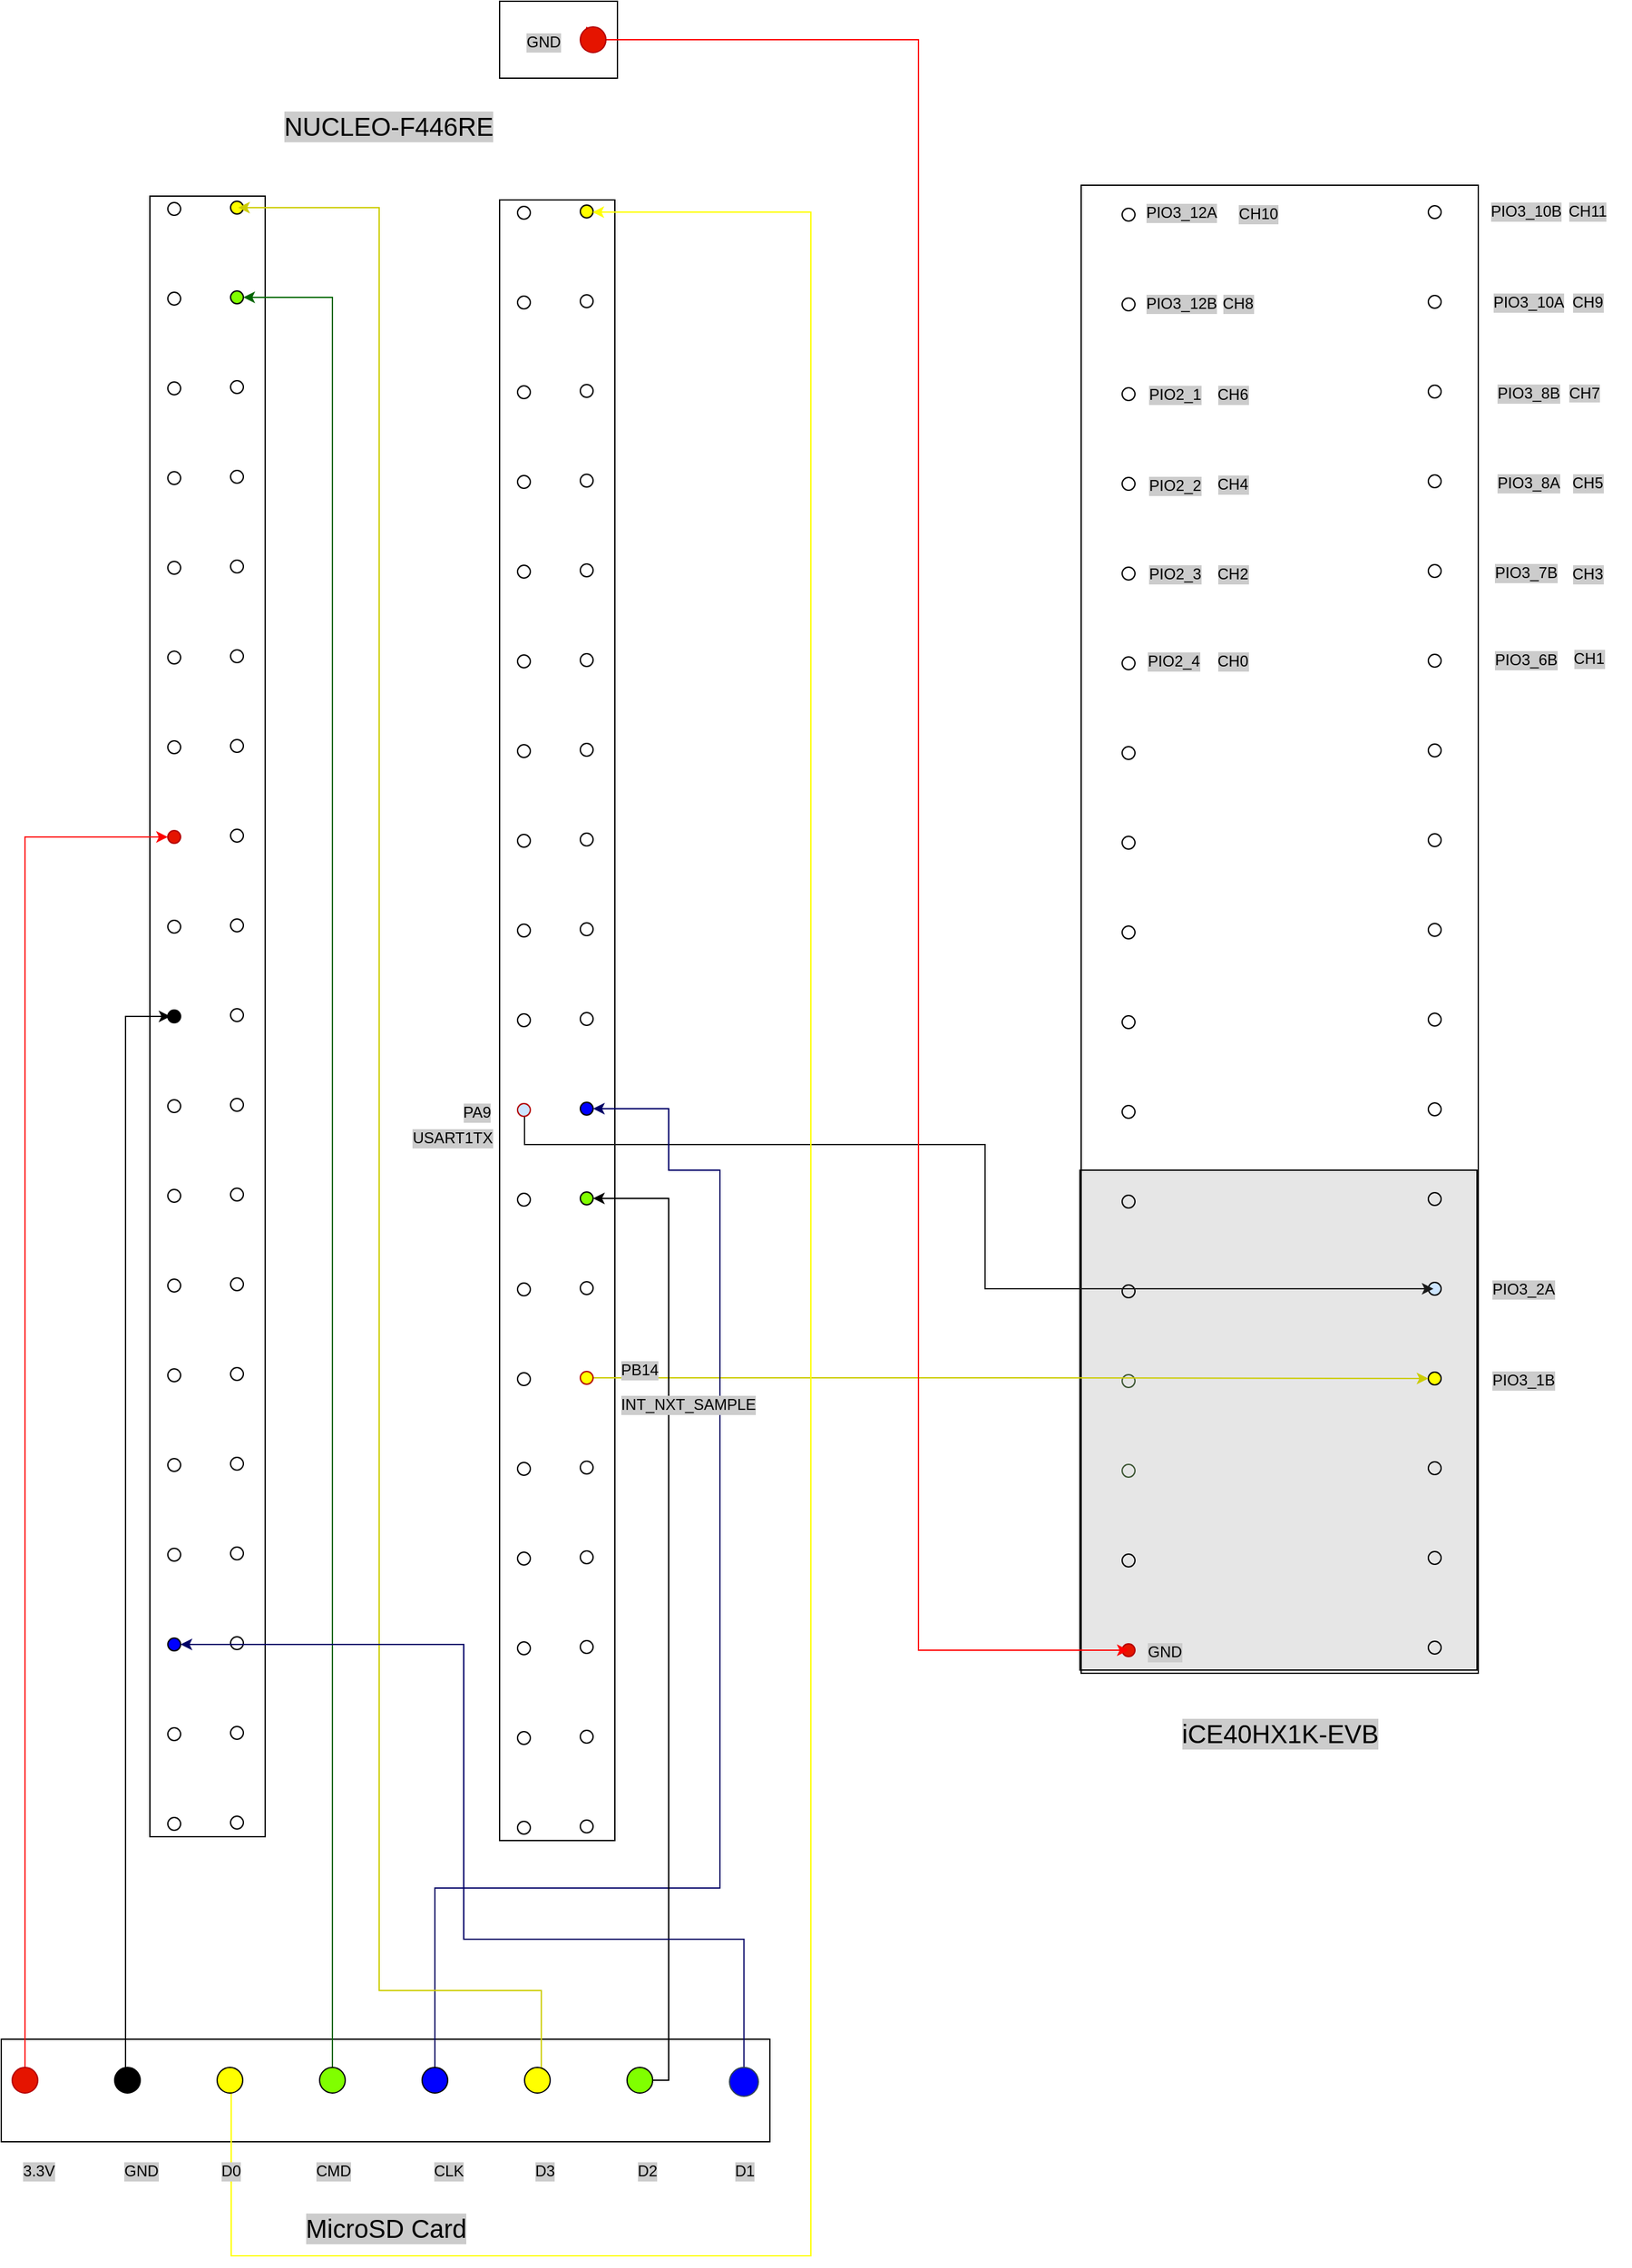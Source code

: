 <mxfile version="15.5.4" type="device"><diagram name="Page-1" id="2ca16b54-16f6-2749-3443-fa8db7711227"><mxGraphModel dx="3100" dy="2584" grid="1" gridSize="10" guides="1" tooltips="1" connect="1" arrows="1" fold="1" page="1" pageScale="1" pageWidth="1400" pageHeight="850" background="none" math="0" shadow="0"><root><mxCell id="0"/><mxCell id="1" parent="0"/><mxCell id="4WirdWYY94OIv01sfKjj-324" value="" style="rounded=0;whiteSpace=wrap;html=1;labelBackgroundColor=#E6E6E6;fontSize=12;fillColor=#E6E6E6;" vertex="1" parent="1"><mxGeometry x="1401" y="720" width="310" height="390" as="geometry"/></mxCell><mxCell id="4WirdWYY94OIv01sfKjj-3" value="" style="rounded=0;whiteSpace=wrap;html=1;fillColor=none;" vertex="1" parent="1"><mxGeometry x="1402" y="-48.5" width="310" height="1161" as="geometry"/></mxCell><mxCell id="4WirdWYY94OIv01sfKjj-111" value="" style="rounded=0;whiteSpace=wrap;html=1;fillColor=none;" vertex="1" parent="1"><mxGeometry x="675" y="-40" width="90" height="1280" as="geometry"/></mxCell><mxCell id="4WirdWYY94OIv01sfKjj-139" value="" style="ellipse;whiteSpace=wrap;html=1;aspect=fixed;fillColor=none;" vertex="1" parent="1"><mxGeometry x="1434" y="-30.5" width="10" height="10" as="geometry"/></mxCell><mxCell id="4WirdWYY94OIv01sfKjj-140" value="" style="ellipse;whiteSpace=wrap;html=1;aspect=fixed;fillColor=none;" vertex="1" parent="1"><mxGeometry x="1434" y="39.5" width="10" height="10" as="geometry"/></mxCell><mxCell id="4WirdWYY94OIv01sfKjj-141" value="" style="ellipse;whiteSpace=wrap;html=1;aspect=fixed;fillColor=none;" vertex="1" parent="1"><mxGeometry x="1434" y="109.5" width="10" height="10" as="geometry"/></mxCell><mxCell id="4WirdWYY94OIv01sfKjj-142" value="" style="ellipse;whiteSpace=wrap;html=1;aspect=fixed;fillColor=none;" vertex="1" parent="1"><mxGeometry x="1434" y="179.5" width="10" height="10" as="geometry"/></mxCell><mxCell id="4WirdWYY94OIv01sfKjj-143" value="" style="ellipse;whiteSpace=wrap;html=1;aspect=fixed;fillColor=none;" vertex="1" parent="1"><mxGeometry x="1434" y="249.5" width="10" height="10" as="geometry"/></mxCell><mxCell id="4WirdWYY94OIv01sfKjj-144" value="" style="ellipse;whiteSpace=wrap;html=1;aspect=fixed;fillColor=none;" vertex="1" parent="1"><mxGeometry x="1434" y="319.5" width="10" height="10" as="geometry"/></mxCell><mxCell id="4WirdWYY94OIv01sfKjj-145" value="" style="ellipse;whiteSpace=wrap;html=1;aspect=fixed;fillColor=none;" vertex="1" parent="1"><mxGeometry x="1434" y="389.5" width="10" height="10" as="geometry"/></mxCell><mxCell id="4WirdWYY94OIv01sfKjj-146" value="" style="ellipse;whiteSpace=wrap;html=1;aspect=fixed;fillColor=none;" vertex="1" parent="1"><mxGeometry x="1434" y="459.5" width="10" height="10" as="geometry"/></mxCell><mxCell id="4WirdWYY94OIv01sfKjj-147" value="" style="ellipse;whiteSpace=wrap;html=1;aspect=fixed;fillColor=none;" vertex="1" parent="1"><mxGeometry x="1434" y="529.5" width="10" height="10" as="geometry"/></mxCell><mxCell id="4WirdWYY94OIv01sfKjj-148" value="" style="ellipse;whiteSpace=wrap;html=1;aspect=fixed;fillColor=none;" vertex="1" parent="1"><mxGeometry x="1434" y="599.5" width="10" height="10" as="geometry"/></mxCell><mxCell id="4WirdWYY94OIv01sfKjj-149" value="" style="ellipse;whiteSpace=wrap;html=1;aspect=fixed;fillColor=none;" vertex="1" parent="1"><mxGeometry x="1434" y="669.5" width="10" height="10" as="geometry"/></mxCell><mxCell id="4WirdWYY94OIv01sfKjj-150" value="" style="ellipse;whiteSpace=wrap;html=1;aspect=fixed;fillColor=none;" vertex="1" parent="1"><mxGeometry x="1434" y="739.5" width="10" height="10" as="geometry"/></mxCell><mxCell id="4WirdWYY94OIv01sfKjj-151" value="" style="ellipse;whiteSpace=wrap;html=1;aspect=fixed;fillColor=none;" vertex="1" parent="1"><mxGeometry x="1434" y="809.5" width="10" height="10" as="geometry"/></mxCell><mxCell id="4WirdWYY94OIv01sfKjj-152" value="" style="ellipse;whiteSpace=wrap;html=1;aspect=fixed;fillColor=none;fontColor=#ffffff;strokeColor=#3A5431;" vertex="1" parent="1"><mxGeometry x="1434" y="879.5" width="10" height="10" as="geometry"/></mxCell><mxCell id="4WirdWYY94OIv01sfKjj-153" value="" style="ellipse;whiteSpace=wrap;html=1;aspect=fixed;fillColor=none;fontColor=#ffffff;strokeColor=#3A5431;" vertex="1" parent="1"><mxGeometry x="1434" y="949.5" width="10" height="10" as="geometry"/></mxCell><mxCell id="4WirdWYY94OIv01sfKjj-154" value="" style="ellipse;whiteSpace=wrap;html=1;aspect=fixed;fillColor=none;" vertex="1" parent="1"><mxGeometry x="1434" y="1019.5" width="10" height="10" as="geometry"/></mxCell><mxCell id="4WirdWYY94OIv01sfKjj-155" value="" style="ellipse;whiteSpace=wrap;html=1;aspect=fixed;fillColor=#e51400;fontColor=#ffffff;strokeColor=#B20000;" vertex="1" parent="1"><mxGeometry x="1434" y="1089.5" width="10" height="10" as="geometry"/></mxCell><mxCell id="4WirdWYY94OIv01sfKjj-156" value="" style="ellipse;whiteSpace=wrap;html=1;aspect=fixed;fillColor=none;" vertex="1" parent="1"><mxGeometry x="1673" y="-32.5" width="10" height="10" as="geometry"/></mxCell><mxCell id="4WirdWYY94OIv01sfKjj-157" value="" style="ellipse;whiteSpace=wrap;html=1;aspect=fixed;fillColor=none;" vertex="1" parent="1"><mxGeometry x="1673" y="37.5" width="10" height="10" as="geometry"/></mxCell><mxCell id="4WirdWYY94OIv01sfKjj-158" value="" style="ellipse;whiteSpace=wrap;html=1;aspect=fixed;fillColor=none;" vertex="1" parent="1"><mxGeometry x="1673" y="107.5" width="10" height="10" as="geometry"/></mxCell><mxCell id="4WirdWYY94OIv01sfKjj-159" value="" style="ellipse;whiteSpace=wrap;html=1;aspect=fixed;fillColor=none;" vertex="1" parent="1"><mxGeometry x="1673" y="177.5" width="10" height="10" as="geometry"/></mxCell><mxCell id="4WirdWYY94OIv01sfKjj-160" value="" style="ellipse;whiteSpace=wrap;html=1;aspect=fixed;fillColor=none;" vertex="1" parent="1"><mxGeometry x="1673" y="247.5" width="10" height="10" as="geometry"/></mxCell><mxCell id="4WirdWYY94OIv01sfKjj-161" value="" style="ellipse;whiteSpace=wrap;html=1;aspect=fixed;fillColor=none;" vertex="1" parent="1"><mxGeometry x="1673" y="317.5" width="10" height="10" as="geometry"/></mxCell><mxCell id="4WirdWYY94OIv01sfKjj-162" value="" style="ellipse;whiteSpace=wrap;html=1;aspect=fixed;fillColor=none;" vertex="1" parent="1"><mxGeometry x="1673" y="387.5" width="10" height="10" as="geometry"/></mxCell><mxCell id="4WirdWYY94OIv01sfKjj-163" value="" style="ellipse;whiteSpace=wrap;html=1;aspect=fixed;fillColor=none;" vertex="1" parent="1"><mxGeometry x="1673" y="457.5" width="10" height="10" as="geometry"/></mxCell><mxCell id="4WirdWYY94OIv01sfKjj-164" value="" style="ellipse;whiteSpace=wrap;html=1;aspect=fixed;fillColor=none;" vertex="1" parent="1"><mxGeometry x="1673" y="527.5" width="10" height="10" as="geometry"/></mxCell><mxCell id="4WirdWYY94OIv01sfKjj-165" value="" style="ellipse;whiteSpace=wrap;html=1;aspect=fixed;fillColor=none;" vertex="1" parent="1"><mxGeometry x="1673" y="597.5" width="10" height="10" as="geometry"/></mxCell><mxCell id="4WirdWYY94OIv01sfKjj-166" value="" style="ellipse;whiteSpace=wrap;html=1;aspect=fixed;fillColor=none;" vertex="1" parent="1"><mxGeometry x="1673" y="667.5" width="10" height="10" as="geometry"/></mxCell><mxCell id="4WirdWYY94OIv01sfKjj-167" value="" style="ellipse;whiteSpace=wrap;html=1;aspect=fixed;fillColor=none;" vertex="1" parent="1"><mxGeometry x="1673" y="737.5" width="10" height="10" as="geometry"/></mxCell><mxCell id="4WirdWYY94OIv01sfKjj-168" value="" style="ellipse;whiteSpace=wrap;html=1;aspect=fixed;fillColor=#CCE5FF;" vertex="1" parent="1"><mxGeometry x="1673" y="807.5" width="10" height="10" as="geometry"/></mxCell><mxCell id="4WirdWYY94OIv01sfKjj-169" value="" style="ellipse;whiteSpace=wrap;html=1;aspect=fixed;fillColor=#FFFF00;" vertex="1" parent="1"><mxGeometry x="1673" y="877.5" width="10" height="10" as="geometry"/></mxCell><mxCell id="4WirdWYY94OIv01sfKjj-170" value="" style="ellipse;whiteSpace=wrap;html=1;aspect=fixed;fillColor=none;" vertex="1" parent="1"><mxGeometry x="1673" y="947.5" width="10" height="10" as="geometry"/></mxCell><mxCell id="4WirdWYY94OIv01sfKjj-171" value="" style="ellipse;whiteSpace=wrap;html=1;aspect=fixed;fillColor=none;" vertex="1" parent="1"><mxGeometry x="1673" y="1017.5" width="10" height="10" as="geometry"/></mxCell><mxCell id="4WirdWYY94OIv01sfKjj-172" value="" style="ellipse;whiteSpace=wrap;html=1;aspect=fixed;fillColor=none;" vertex="1" parent="1"><mxGeometry x="1673" y="1087.5" width="10" height="10" as="geometry"/></mxCell><mxCell id="4WirdWYY94OIv01sfKjj-174" value="" style="ellipse;whiteSpace=wrap;html=1;aspect=fixed;fillColor=none;" vertex="1" parent="1"><mxGeometry x="689" y="-35" width="10" height="10" as="geometry"/></mxCell><mxCell id="4WirdWYY94OIv01sfKjj-175" value="" style="ellipse;whiteSpace=wrap;html=1;aspect=fixed;fillColor=none;" vertex="1" parent="1"><mxGeometry x="689" y="35" width="10" height="10" as="geometry"/></mxCell><mxCell id="4WirdWYY94OIv01sfKjj-176" value="" style="ellipse;whiteSpace=wrap;html=1;aspect=fixed;fillColor=none;" vertex="1" parent="1"><mxGeometry x="689" y="105" width="10" height="10" as="geometry"/></mxCell><mxCell id="4WirdWYY94OIv01sfKjj-177" value="" style="ellipse;whiteSpace=wrap;html=1;aspect=fixed;fillColor=none;" vertex="1" parent="1"><mxGeometry x="689" y="175" width="10" height="10" as="geometry"/></mxCell><mxCell id="4WirdWYY94OIv01sfKjj-178" value="" style="ellipse;whiteSpace=wrap;html=1;aspect=fixed;fillColor=none;" vertex="1" parent="1"><mxGeometry x="689" y="245" width="10" height="10" as="geometry"/></mxCell><mxCell id="4WirdWYY94OIv01sfKjj-179" value="" style="ellipse;whiteSpace=wrap;html=1;aspect=fixed;fillColor=none;" vertex="1" parent="1"><mxGeometry x="689" y="315" width="10" height="10" as="geometry"/></mxCell><mxCell id="4WirdWYY94OIv01sfKjj-180" value="" style="ellipse;whiteSpace=wrap;html=1;aspect=fixed;fillColor=none;" vertex="1" parent="1"><mxGeometry x="689" y="385" width="10" height="10" as="geometry"/></mxCell><mxCell id="4WirdWYY94OIv01sfKjj-181" value="" style="ellipse;whiteSpace=wrap;html=1;aspect=fixed;fillColor=#e51400;fontColor=#ffffff;strokeColor=#B20000;" vertex="1" parent="1"><mxGeometry x="689" y="455" width="10" height="10" as="geometry"/></mxCell><mxCell id="4WirdWYY94OIv01sfKjj-182" value="" style="ellipse;whiteSpace=wrap;html=1;aspect=fixed;fillColor=none;" vertex="1" parent="1"><mxGeometry x="689" y="525" width="10" height="10" as="geometry"/></mxCell><mxCell id="4WirdWYY94OIv01sfKjj-183" value="" style="ellipse;whiteSpace=wrap;html=1;aspect=fixed;fillColor=#000000;" vertex="1" parent="1"><mxGeometry x="689" y="595" width="10" height="10" as="geometry"/></mxCell><mxCell id="4WirdWYY94OIv01sfKjj-184" value="" style="ellipse;whiteSpace=wrap;html=1;aspect=fixed;fillColor=none;" vertex="1" parent="1"><mxGeometry x="689" y="665" width="10" height="10" as="geometry"/></mxCell><mxCell id="4WirdWYY94OIv01sfKjj-185" value="" style="ellipse;whiteSpace=wrap;html=1;aspect=fixed;fillColor=none;" vertex="1" parent="1"><mxGeometry x="689" y="735" width="10" height="10" as="geometry"/></mxCell><mxCell id="4WirdWYY94OIv01sfKjj-186" value="" style="ellipse;whiteSpace=wrap;html=1;aspect=fixed;fillColor=none;" vertex="1" parent="1"><mxGeometry x="689" y="805" width="10" height="10" as="geometry"/></mxCell><mxCell id="4WirdWYY94OIv01sfKjj-187" value="" style="ellipse;whiteSpace=wrap;html=1;aspect=fixed;fillColor=none;" vertex="1" parent="1"><mxGeometry x="689" y="875" width="10" height="10" as="geometry"/></mxCell><mxCell id="4WirdWYY94OIv01sfKjj-188" value="" style="ellipse;whiteSpace=wrap;html=1;aspect=fixed;fillColor=none;" vertex="1" parent="1"><mxGeometry x="689" y="945" width="10" height="10" as="geometry"/></mxCell><mxCell id="4WirdWYY94OIv01sfKjj-189" value="" style="ellipse;whiteSpace=wrap;html=1;aspect=fixed;fillColor=none;" vertex="1" parent="1"><mxGeometry x="689" y="1015" width="10" height="10" as="geometry"/></mxCell><mxCell id="4WirdWYY94OIv01sfKjj-190" value="" style="ellipse;whiteSpace=wrap;html=1;aspect=fixed;fillColor=#0000FF;" vertex="1" parent="1"><mxGeometry x="689" y="1085" width="10" height="10" as="geometry"/></mxCell><mxCell id="4WirdWYY94OIv01sfKjj-191" value="" style="ellipse;whiteSpace=wrap;html=1;aspect=fixed;fillColor=none;" vertex="1" parent="1"><mxGeometry x="689" y="1155" width="10" height="10" as="geometry"/></mxCell><mxCell id="4WirdWYY94OIv01sfKjj-193" value="" style="ellipse;whiteSpace=wrap;html=1;aspect=fixed;fillColor=none;" vertex="1" parent="1"><mxGeometry x="689" y="1225" width="10" height="10" as="geometry"/></mxCell><mxCell id="4WirdWYY94OIv01sfKjj-194" value="" style="ellipse;whiteSpace=wrap;html=1;aspect=fixed;fillColor=#FFFF00;" vertex="1" parent="1"><mxGeometry x="738" y="-36" width="10" height="10" as="geometry"/></mxCell><mxCell id="4WirdWYY94OIv01sfKjj-195" value="" style="ellipse;whiteSpace=wrap;html=1;aspect=fixed;fillColor=#80FF00;" vertex="1" parent="1"><mxGeometry x="738" y="34" width="10" height="10" as="geometry"/></mxCell><mxCell id="4WirdWYY94OIv01sfKjj-196" value="" style="ellipse;whiteSpace=wrap;html=1;aspect=fixed;fillColor=none;" vertex="1" parent="1"><mxGeometry x="738" y="104" width="10" height="10" as="geometry"/></mxCell><mxCell id="4WirdWYY94OIv01sfKjj-197" value="" style="ellipse;whiteSpace=wrap;html=1;aspect=fixed;fillColor=none;" vertex="1" parent="1"><mxGeometry x="738" y="174" width="10" height="10" as="geometry"/></mxCell><mxCell id="4WirdWYY94OIv01sfKjj-198" value="" style="ellipse;whiteSpace=wrap;html=1;aspect=fixed;fillColor=none;" vertex="1" parent="1"><mxGeometry x="738" y="244" width="10" height="10" as="geometry"/></mxCell><mxCell id="4WirdWYY94OIv01sfKjj-199" value="" style="ellipse;whiteSpace=wrap;html=1;aspect=fixed;fillColor=none;" vertex="1" parent="1"><mxGeometry x="738" y="314" width="10" height="10" as="geometry"/></mxCell><mxCell id="4WirdWYY94OIv01sfKjj-200" value="" style="ellipse;whiteSpace=wrap;html=1;aspect=fixed;fillColor=none;" vertex="1" parent="1"><mxGeometry x="738" y="384" width="10" height="10" as="geometry"/></mxCell><mxCell id="4WirdWYY94OIv01sfKjj-201" value="" style="ellipse;whiteSpace=wrap;html=1;aspect=fixed;fillColor=none;" vertex="1" parent="1"><mxGeometry x="738" y="454" width="10" height="10" as="geometry"/></mxCell><mxCell id="4WirdWYY94OIv01sfKjj-202" value="" style="ellipse;whiteSpace=wrap;html=1;aspect=fixed;fillColor=none;" vertex="1" parent="1"><mxGeometry x="738" y="524" width="10" height="10" as="geometry"/></mxCell><mxCell id="4WirdWYY94OIv01sfKjj-203" value="" style="ellipse;whiteSpace=wrap;html=1;aspect=fixed;fillColor=none;" vertex="1" parent="1"><mxGeometry x="738" y="594" width="10" height="10" as="geometry"/></mxCell><mxCell id="4WirdWYY94OIv01sfKjj-204" value="" style="ellipse;whiteSpace=wrap;html=1;aspect=fixed;fillColor=none;" vertex="1" parent="1"><mxGeometry x="738" y="664" width="10" height="10" as="geometry"/></mxCell><mxCell id="4WirdWYY94OIv01sfKjj-205" value="" style="ellipse;whiteSpace=wrap;html=1;aspect=fixed;fillColor=none;" vertex="1" parent="1"><mxGeometry x="738" y="734" width="10" height="10" as="geometry"/></mxCell><mxCell id="4WirdWYY94OIv01sfKjj-206" value="" style="ellipse;whiteSpace=wrap;html=1;aspect=fixed;fillColor=none;" vertex="1" parent="1"><mxGeometry x="738" y="804" width="10" height="10" as="geometry"/></mxCell><mxCell id="4WirdWYY94OIv01sfKjj-207" value="" style="ellipse;whiteSpace=wrap;html=1;aspect=fixed;fillColor=none;" vertex="1" parent="1"><mxGeometry x="738" y="874" width="10" height="10" as="geometry"/></mxCell><mxCell id="4WirdWYY94OIv01sfKjj-208" value="" style="ellipse;whiteSpace=wrap;html=1;aspect=fixed;fillColor=none;" vertex="1" parent="1"><mxGeometry x="738" y="944" width="10" height="10" as="geometry"/></mxCell><mxCell id="4WirdWYY94OIv01sfKjj-209" value="" style="ellipse;whiteSpace=wrap;html=1;aspect=fixed;fillColor=none;" vertex="1" parent="1"><mxGeometry x="738" y="1014" width="10" height="10" as="geometry"/></mxCell><mxCell id="4WirdWYY94OIv01sfKjj-210" value="" style="ellipse;whiteSpace=wrap;html=1;aspect=fixed;fillColor=none;" vertex="1" parent="1"><mxGeometry x="738" y="1084" width="10" height="10" as="geometry"/></mxCell><mxCell id="4WirdWYY94OIv01sfKjj-211" value="" style="ellipse;whiteSpace=wrap;html=1;aspect=fixed;fillColor=none;" vertex="1" parent="1"><mxGeometry x="738" y="1154" width="10" height="10" as="geometry"/></mxCell><mxCell id="4WirdWYY94OIv01sfKjj-212" value="" style="ellipse;whiteSpace=wrap;html=1;aspect=fixed;fillColor=none;" vertex="1" parent="1"><mxGeometry x="738" y="1224" width="10" height="10" as="geometry"/></mxCell><mxCell id="4WirdWYY94OIv01sfKjj-213" value="" style="rounded=0;whiteSpace=wrap;html=1;fillColor=none;" vertex="1" parent="1"><mxGeometry x="948" y="-37" width="90" height="1280" as="geometry"/></mxCell><mxCell id="4WirdWYY94OIv01sfKjj-214" value="" style="ellipse;whiteSpace=wrap;html=1;aspect=fixed;fillColor=none;" vertex="1" parent="1"><mxGeometry x="962" y="-32" width="10" height="10" as="geometry"/></mxCell><mxCell id="4WirdWYY94OIv01sfKjj-215" value="" style="ellipse;whiteSpace=wrap;html=1;aspect=fixed;fillColor=none;" vertex="1" parent="1"><mxGeometry x="962" y="38" width="10" height="10" as="geometry"/></mxCell><mxCell id="4WirdWYY94OIv01sfKjj-216" value="" style="ellipse;whiteSpace=wrap;html=1;aspect=fixed;fillColor=none;" vertex="1" parent="1"><mxGeometry x="962" y="108" width="10" height="10" as="geometry"/></mxCell><mxCell id="4WirdWYY94OIv01sfKjj-217" value="" style="ellipse;whiteSpace=wrap;html=1;aspect=fixed;fillColor=none;" vertex="1" parent="1"><mxGeometry x="962" y="178" width="10" height="10" as="geometry"/></mxCell><mxCell id="4WirdWYY94OIv01sfKjj-218" value="" style="ellipse;whiteSpace=wrap;html=1;aspect=fixed;fillColor=none;" vertex="1" parent="1"><mxGeometry x="962" y="248" width="10" height="10" as="geometry"/></mxCell><mxCell id="4WirdWYY94OIv01sfKjj-219" value="" style="ellipse;whiteSpace=wrap;html=1;aspect=fixed;fillColor=none;" vertex="1" parent="1"><mxGeometry x="962" y="318" width="10" height="10" as="geometry"/></mxCell><mxCell id="4WirdWYY94OIv01sfKjj-220" value="" style="ellipse;whiteSpace=wrap;html=1;aspect=fixed;fillColor=none;" vertex="1" parent="1"><mxGeometry x="962" y="388" width="10" height="10" as="geometry"/></mxCell><mxCell id="4WirdWYY94OIv01sfKjj-221" value="" style="ellipse;whiteSpace=wrap;html=1;aspect=fixed;fillColor=none;" vertex="1" parent="1"><mxGeometry x="962" y="458" width="10" height="10" as="geometry"/></mxCell><mxCell id="4WirdWYY94OIv01sfKjj-222" value="" style="ellipse;whiteSpace=wrap;html=1;aspect=fixed;fillColor=none;" vertex="1" parent="1"><mxGeometry x="962" y="528" width="10" height="10" as="geometry"/></mxCell><mxCell id="4WirdWYY94OIv01sfKjj-223" value="" style="ellipse;whiteSpace=wrap;html=1;aspect=fixed;fillColor=none;" vertex="1" parent="1"><mxGeometry x="962" y="598" width="10" height="10" as="geometry"/></mxCell><mxCell id="4WirdWYY94OIv01sfKjj-285" style="edgeStyle=orthogonalEdgeStyle;rounded=0;orthogonalLoop=1;jettySize=auto;html=1;exitX=0;exitY=1;exitDx=0;exitDy=0;entryX=0;entryY=0.5;entryDx=0;entryDy=0;strokeColor=#1A1A1A;" edge="1" parent="1"><mxGeometry relative="1" as="geometry"><mxPoint x="967.464" y="676.536" as="sourcePoint"/><mxPoint x="1677" y="812.5" as="targetPoint"/><Array as="points"><mxPoint x="968" y="700"/><mxPoint x="1327" y="700"/><mxPoint x="1327" y="813"/></Array></mxGeometry></mxCell><mxCell id="4WirdWYY94OIv01sfKjj-224" value="" style="ellipse;whiteSpace=wrap;html=1;aspect=fixed;fillColor=#CCE5FF;strokeColor=#B20000;fontColor=#ffffff;" vertex="1" parent="1"><mxGeometry x="962" y="668" width="10" height="10" as="geometry"/></mxCell><mxCell id="4WirdWYY94OIv01sfKjj-225" value="" style="ellipse;whiteSpace=wrap;html=1;aspect=fixed;fillColor=none;" vertex="1" parent="1"><mxGeometry x="962" y="738" width="10" height="10" as="geometry"/></mxCell><mxCell id="4WirdWYY94OIv01sfKjj-226" value="" style="ellipse;whiteSpace=wrap;html=1;aspect=fixed;fillColor=none;" vertex="1" parent="1"><mxGeometry x="962" y="808" width="10" height="10" as="geometry"/></mxCell><mxCell id="4WirdWYY94OIv01sfKjj-227" value="" style="ellipse;whiteSpace=wrap;html=1;aspect=fixed;fillColor=none;" vertex="1" parent="1"><mxGeometry x="962" y="878" width="10" height="10" as="geometry"/></mxCell><mxCell id="4WirdWYY94OIv01sfKjj-228" value="" style="ellipse;whiteSpace=wrap;html=1;aspect=fixed;fillColor=none;" vertex="1" parent="1"><mxGeometry x="962" y="948" width="10" height="10" as="geometry"/></mxCell><mxCell id="4WirdWYY94OIv01sfKjj-229" value="" style="ellipse;whiteSpace=wrap;html=1;aspect=fixed;fillColor=none;" vertex="1" parent="1"><mxGeometry x="962" y="1018" width="10" height="10" as="geometry"/></mxCell><mxCell id="4WirdWYY94OIv01sfKjj-230" value="" style="ellipse;whiteSpace=wrap;html=1;aspect=fixed;fillColor=none;" vertex="1" parent="1"><mxGeometry x="962" y="1088" width="10" height="10" as="geometry"/></mxCell><mxCell id="4WirdWYY94OIv01sfKjj-231" value="" style="ellipse;whiteSpace=wrap;html=1;aspect=fixed;fillColor=none;" vertex="1" parent="1"><mxGeometry x="962" y="1158" width="10" height="10" as="geometry"/></mxCell><mxCell id="4WirdWYY94OIv01sfKjj-232" value="" style="ellipse;whiteSpace=wrap;html=1;aspect=fixed;fillColor=none;" vertex="1" parent="1"><mxGeometry x="962" y="1228" width="10" height="10" as="geometry"/></mxCell><mxCell id="4WirdWYY94OIv01sfKjj-233" value="" style="ellipse;whiteSpace=wrap;html=1;aspect=fixed;fillColor=#FFFF00;" vertex="1" parent="1"><mxGeometry x="1011" y="-33" width="10" height="10" as="geometry"/></mxCell><mxCell id="4WirdWYY94OIv01sfKjj-234" value="" style="ellipse;whiteSpace=wrap;html=1;aspect=fixed;fillColor=none;" vertex="1" parent="1"><mxGeometry x="1011" y="37" width="10" height="10" as="geometry"/></mxCell><mxCell id="4WirdWYY94OIv01sfKjj-235" value="" style="ellipse;whiteSpace=wrap;html=1;aspect=fixed;fillColor=none;" vertex="1" parent="1"><mxGeometry x="1011" y="107" width="10" height="10" as="geometry"/></mxCell><mxCell id="4WirdWYY94OIv01sfKjj-236" value="" style="ellipse;whiteSpace=wrap;html=1;aspect=fixed;fillColor=none;" vertex="1" parent="1"><mxGeometry x="1011" y="177" width="10" height="10" as="geometry"/></mxCell><mxCell id="4WirdWYY94OIv01sfKjj-237" value="" style="ellipse;whiteSpace=wrap;html=1;aspect=fixed;fillColor=none;" vertex="1" parent="1"><mxGeometry x="1011" y="247" width="10" height="10" as="geometry"/></mxCell><mxCell id="4WirdWYY94OIv01sfKjj-238" value="" style="ellipse;whiteSpace=wrap;html=1;aspect=fixed;fillColor=none;" vertex="1" parent="1"><mxGeometry x="1011" y="317" width="10" height="10" as="geometry"/></mxCell><mxCell id="4WirdWYY94OIv01sfKjj-239" value="" style="ellipse;whiteSpace=wrap;html=1;aspect=fixed;fillColor=none;" vertex="1" parent="1"><mxGeometry x="1011" y="387" width="10" height="10" as="geometry"/></mxCell><mxCell id="4WirdWYY94OIv01sfKjj-240" value="" style="ellipse;whiteSpace=wrap;html=1;aspect=fixed;fillColor=none;" vertex="1" parent="1"><mxGeometry x="1011" y="457" width="10" height="10" as="geometry"/></mxCell><mxCell id="4WirdWYY94OIv01sfKjj-241" value="" style="ellipse;whiteSpace=wrap;html=1;aspect=fixed;fillColor=none;" vertex="1" parent="1"><mxGeometry x="1011" y="527" width="10" height="10" as="geometry"/></mxCell><mxCell id="4WirdWYY94OIv01sfKjj-242" value="" style="ellipse;whiteSpace=wrap;html=1;aspect=fixed;fillColor=none;" vertex="1" parent="1"><mxGeometry x="1011" y="597" width="10" height="10" as="geometry"/></mxCell><mxCell id="4WirdWYY94OIv01sfKjj-243" value="" style="ellipse;whiteSpace=wrap;html=1;aspect=fixed;fillColor=#0000FF;" vertex="1" parent="1"><mxGeometry x="1011" y="667" width="10" height="10" as="geometry"/></mxCell><mxCell id="4WirdWYY94OIv01sfKjj-244" value="" style="ellipse;whiteSpace=wrap;html=1;aspect=fixed;fillColor=#80FF00;" vertex="1" parent="1"><mxGeometry x="1011" y="737" width="10" height="10" as="geometry"/></mxCell><mxCell id="4WirdWYY94OIv01sfKjj-245" value="" style="ellipse;whiteSpace=wrap;html=1;aspect=fixed;fillColor=none;" vertex="1" parent="1"><mxGeometry x="1011" y="807" width="10" height="10" as="geometry"/></mxCell><mxCell id="4WirdWYY94OIv01sfKjj-284" style="edgeStyle=orthogonalEdgeStyle;rounded=0;orthogonalLoop=1;jettySize=auto;html=1;entryX=0;entryY=0.5;entryDx=0;entryDy=0;strokeColor=#CCCC00;" edge="1" parent="1" source="4WirdWYY94OIv01sfKjj-246" target="4WirdWYY94OIv01sfKjj-169"><mxGeometry relative="1" as="geometry"/></mxCell><mxCell id="4WirdWYY94OIv01sfKjj-246" value="" style="ellipse;whiteSpace=wrap;html=1;aspect=fixed;fillColor=#FFFF00;fontColor=#ffffff;strokeColor=#B20000;" vertex="1" parent="1"><mxGeometry x="1011" y="877" width="10" height="10" as="geometry"/></mxCell><mxCell id="4WirdWYY94OIv01sfKjj-247" value="" style="ellipse;whiteSpace=wrap;html=1;aspect=fixed;fillColor=none;" vertex="1" parent="1"><mxGeometry x="1011" y="947" width="10" height="10" as="geometry"/></mxCell><mxCell id="4WirdWYY94OIv01sfKjj-248" value="" style="ellipse;whiteSpace=wrap;html=1;aspect=fixed;fillColor=none;" vertex="1" parent="1"><mxGeometry x="1011" y="1017" width="10" height="10" as="geometry"/></mxCell><mxCell id="4WirdWYY94OIv01sfKjj-249" value="" style="ellipse;whiteSpace=wrap;html=1;aspect=fixed;fillColor=none;" vertex="1" parent="1"><mxGeometry x="1011" y="1087" width="10" height="10" as="geometry"/></mxCell><mxCell id="4WirdWYY94OIv01sfKjj-250" value="" style="ellipse;whiteSpace=wrap;html=1;aspect=fixed;fillColor=none;" vertex="1" parent="1"><mxGeometry x="1011" y="1157" width="10" height="10" as="geometry"/></mxCell><mxCell id="4WirdWYY94OIv01sfKjj-251" value="" style="ellipse;whiteSpace=wrap;html=1;aspect=fixed;fillColor=none;" vertex="1" parent="1"><mxGeometry x="1011" y="1227" width="10" height="10" as="geometry"/></mxCell><mxCell id="4WirdWYY94OIv01sfKjj-260" value="" style="rounded=0;whiteSpace=wrap;html=1;fillColor=none;" vertex="1" parent="1"><mxGeometry x="948" y="-192" width="92" height="60" as="geometry"/></mxCell><object label="" id="4WirdWYY94OIv01sfKjj-286"><mxCell style="edgeStyle=orthogonalEdgeStyle;rounded=0;orthogonalLoop=1;jettySize=auto;html=1;exitX=0.5;exitY=0;exitDx=0;exitDy=0;entryX=1;entryY=0.5;entryDx=0;entryDy=0;fillColor=#e51400;strokeColor=#FF0000;" edge="1" parent="1"><mxGeometry relative="1" as="geometry"><mxPoint x="1016" y="-172" as="sourcePoint"/><mxPoint x="1439" y="1094.5" as="targetPoint"/><Array as="points"><mxPoint x="1016" y="-162"/><mxPoint x="1275" y="-162"/><mxPoint x="1275" y="1095"/></Array></mxGeometry></mxCell></object><mxCell id="4WirdWYY94OIv01sfKjj-261" value="" style="ellipse;whiteSpace=wrap;html=1;aspect=fixed;fillColor=#e51400;fontColor=#ffffff;strokeColor=#B20000;" vertex="1" parent="1"><mxGeometry x="1011" y="-172" width="20" height="20" as="geometry"/></mxCell><mxCell id="4WirdWYY94OIv01sfKjj-264" value="" style="rounded=0;whiteSpace=wrap;html=1;fillColor=none;" vertex="1" parent="1"><mxGeometry x="559" y="1398" width="600" height="80" as="geometry"/></mxCell><mxCell id="4WirdWYY94OIv01sfKjj-274" style="edgeStyle=orthogonalEdgeStyle;rounded=0;orthogonalLoop=1;jettySize=auto;html=1;entryX=0;entryY=0.5;entryDx=0;entryDy=0;strokeColor=#FF0000;" edge="1" parent="1" source="4WirdWYY94OIv01sfKjj-265" target="4WirdWYY94OIv01sfKjj-181"><mxGeometry relative="1" as="geometry"><Array as="points"><mxPoint x="578" y="460"/></Array></mxGeometry></mxCell><mxCell id="4WirdWYY94OIv01sfKjj-265" value="" style="ellipse;whiteSpace=wrap;html=1;aspect=fixed;fillColor=#e51400;fontColor=#ffffff;strokeColor=#B20000;" vertex="1" parent="1"><mxGeometry x="567.5" y="1420" width="20" height="20" as="geometry"/></mxCell><mxCell id="4WirdWYY94OIv01sfKjj-277" style="edgeStyle=orthogonalEdgeStyle;rounded=0;orthogonalLoop=1;jettySize=auto;html=1;entryX=0;entryY=0.5;entryDx=0;entryDy=0;strokeColor=#000000;" edge="1" parent="1"><mxGeometry relative="1" as="geometry"><mxPoint x="663.5" y="1430" as="sourcePoint"/><mxPoint x="691" y="600" as="targetPoint"/><Array as="points"><mxPoint x="656" y="1430"/><mxPoint x="656" y="600"/></Array></mxGeometry></mxCell><mxCell id="4WirdWYY94OIv01sfKjj-266" value="" style="ellipse;whiteSpace=wrap;html=1;aspect=fixed;fillColor=#000000;" vertex="1" parent="1"><mxGeometry x="647.5" y="1420" width="20" height="20" as="geometry"/></mxCell><mxCell id="4WirdWYY94OIv01sfKjj-334" style="edgeStyle=orthogonalEdgeStyle;rounded=0;orthogonalLoop=1;jettySize=auto;html=1;exitX=0.5;exitY=1;exitDx=0;exitDy=0;entryX=1;entryY=1;entryDx=0;entryDy=0;fontSize=12;strokeColor=#FFFF00;" edge="1" parent="1"><mxGeometry relative="1" as="geometry"><mxPoint x="738.5" y="1437" as="sourcePoint"/><mxPoint x="1020.536" y="-27.464" as="targetPoint"/><Array as="points"><mxPoint x="739" y="1567"/><mxPoint x="1191" y="1567"/><mxPoint x="1191" y="-27"/></Array></mxGeometry></mxCell><mxCell id="4WirdWYY94OIv01sfKjj-267" value="" style="ellipse;whiteSpace=wrap;html=1;aspect=fixed;fillColor=#FFFF00;" vertex="1" parent="1"><mxGeometry x="727.5" y="1420" width="20" height="20" as="geometry"/></mxCell><mxCell id="4WirdWYY94OIv01sfKjj-279" style="edgeStyle=orthogonalEdgeStyle;rounded=0;orthogonalLoop=1;jettySize=auto;html=1;exitX=0.5;exitY=0;exitDx=0;exitDy=0;entryX=1;entryY=0.5;entryDx=0;entryDy=0;strokeColor=#006600;" edge="1" parent="1" source="4WirdWYY94OIv01sfKjj-268" target="4WirdWYY94OIv01sfKjj-195"><mxGeometry relative="1" as="geometry"/></mxCell><mxCell id="4WirdWYY94OIv01sfKjj-268" value="" style="ellipse;whiteSpace=wrap;html=1;aspect=fixed;fillColor=#80FF00;" vertex="1" parent="1"><mxGeometry x="807.5" y="1420" width="20" height="20" as="geometry"/></mxCell><mxCell id="4WirdWYY94OIv01sfKjj-282" style="edgeStyle=orthogonalEdgeStyle;rounded=0;orthogonalLoop=1;jettySize=auto;html=1;entryX=1;entryY=0.5;entryDx=0;entryDy=0;strokeColor=#000066;" edge="1" parent="1" source="4WirdWYY94OIv01sfKjj-269" target="4WirdWYY94OIv01sfKjj-243"><mxGeometry relative="1" as="geometry"><Array as="points"><mxPoint x="898" y="1280"/><mxPoint x="1120" y="1280"/><mxPoint x="1120" y="720"/><mxPoint x="1080" y="720"/><mxPoint x="1080" y="672"/></Array></mxGeometry></mxCell><mxCell id="4WirdWYY94OIv01sfKjj-269" value="" style="ellipse;whiteSpace=wrap;html=1;aspect=fixed;fillColor=#0000FF;" vertex="1" parent="1"><mxGeometry x="887.5" y="1420" width="20" height="20" as="geometry"/></mxCell><mxCell id="4WirdWYY94OIv01sfKjj-280" style="edgeStyle=orthogonalEdgeStyle;rounded=0;orthogonalLoop=1;jettySize=auto;html=1;exitX=1;exitY=0;exitDx=0;exitDy=0;entryX=1;entryY=0.5;entryDx=0;entryDy=0;strokeColor=#CCCC00;" edge="1" parent="1"><mxGeometry relative="1" as="geometry"><mxPoint x="980.571" y="1422.929" as="sourcePoint"/><mxPoint x="744" y="-31" as="targetPoint"/><Array as="points"><mxPoint x="981" y="1360"/><mxPoint x="854" y="1360"/><mxPoint x="854" y="-31"/></Array></mxGeometry></mxCell><mxCell id="4WirdWYY94OIv01sfKjj-270" value="" style="ellipse;whiteSpace=wrap;html=1;aspect=fixed;fillColor=#FFFF00;" vertex="1" parent="1"><mxGeometry x="967.5" y="1420" width="20" height="20" as="geometry"/></mxCell><mxCell id="4WirdWYY94OIv01sfKjj-283" style="edgeStyle=orthogonalEdgeStyle;rounded=0;orthogonalLoop=1;jettySize=auto;html=1;entryX=1;entryY=0.5;entryDx=0;entryDy=0;" edge="1" parent="1" source="4WirdWYY94OIv01sfKjj-271" target="4WirdWYY94OIv01sfKjj-244"><mxGeometry relative="1" as="geometry"><Array as="points"><mxPoint x="1080" y="1430"/><mxPoint x="1080" y="742"/></Array></mxGeometry></mxCell><mxCell id="4WirdWYY94OIv01sfKjj-271" value="" style="ellipse;whiteSpace=wrap;html=1;aspect=fixed;fillColor=#80FF00;" vertex="1" parent="1"><mxGeometry x="1047.5" y="1420" width="20" height="20" as="geometry"/></mxCell><mxCell id="4WirdWYY94OIv01sfKjj-278" style="edgeStyle=orthogonalEdgeStyle;rounded=0;orthogonalLoop=1;jettySize=auto;html=1;entryX=1;entryY=0.5;entryDx=0;entryDy=0;strokeColor=#000066;" edge="1" parent="1" source="4WirdWYY94OIv01sfKjj-272" target="4WirdWYY94OIv01sfKjj-190"><mxGeometry relative="1" as="geometry"><Array as="points"><mxPoint x="1139" y="1320"/><mxPoint x="920" y="1320"/><mxPoint x="920" y="1090"/></Array></mxGeometry></mxCell><mxCell id="4WirdWYY94OIv01sfKjj-272" value="" style="ellipse;whiteSpace=wrap;html=1;aspect=fixed;fillColor=#0000FF;fontColor=#ffffff;strokeColor=#314354;" vertex="1" parent="1"><mxGeometry x="1127.5" y="1420" width="22.5" height="22.5" as="geometry"/></mxCell><mxCell id="4WirdWYY94OIv01sfKjj-287" value="GND" style="text;html=1;resizable=0;autosize=1;align=center;verticalAlign=middle;points=[];fillColor=none;strokeColor=none;rounded=0;labelBackgroundColor=#CCCCCC;" vertex="1" parent="1"><mxGeometry x="1447" y="1086" width="40" height="20" as="geometry"/></mxCell><mxCell id="4WirdWYY94OIv01sfKjj-288" value="PIO3_1B" style="text;html=1;resizable=0;autosize=1;align=center;verticalAlign=middle;points=[];fillColor=none;strokeColor=none;rounded=0;labelBackgroundColor=#CCCCCC;" vertex="1" parent="1"><mxGeometry x="1717" y="874" width="60" height="20" as="geometry"/></mxCell><mxCell id="4WirdWYY94OIv01sfKjj-289" value="PIO3_2A" style="text;html=1;resizable=0;autosize=1;align=center;verticalAlign=middle;points=[];fillColor=none;strokeColor=none;rounded=0;labelBackgroundColor=#CCCCCC;" vertex="1" parent="1"><mxGeometry x="1717" y="803" width="60" height="20" as="geometry"/></mxCell><mxCell id="4WirdWYY94OIv01sfKjj-290" value="GND" style="text;html=1;resizable=0;autosize=1;align=center;verticalAlign=middle;points=[];fillColor=none;strokeColor=none;rounded=0;labelBackgroundColor=#CCCCCC;" vertex="1" parent="1"><mxGeometry x="962" y="-170" width="40" height="20" as="geometry"/></mxCell><mxCell id="4WirdWYY94OIv01sfKjj-291" value="PA9" style="text;html=1;resizable=0;autosize=1;align=center;verticalAlign=middle;points=[];fillColor=none;strokeColor=none;rounded=0;labelBackgroundColor=#CCCCCC;" vertex="1" parent="1"><mxGeometry x="910" y="664.5" width="40" height="20" as="geometry"/></mxCell><mxCell id="4WirdWYY94OIv01sfKjj-292" value="PB14" style="text;html=1;resizable=0;autosize=1;align=center;verticalAlign=middle;points=[];fillColor=none;strokeColor=none;rounded=0;labelBackgroundColor=#CCCCCC;" vertex="1" parent="1"><mxGeometry x="1032" y="866" width="50" height="20" as="geometry"/></mxCell><mxCell id="4WirdWYY94OIv01sfKjj-293" value="USART1TX" style="text;html=1;resizable=0;autosize=1;align=center;verticalAlign=middle;points=[];fillColor=none;strokeColor=none;rounded=0;labelBackgroundColor=#CCCCCC;" vertex="1" parent="1"><mxGeometry x="871" y="684.5" width="80" height="20" as="geometry"/></mxCell><mxCell id="4WirdWYY94OIv01sfKjj-294" value="INT_NXT_SAMPLE" style="text;html=1;resizable=0;autosize=1;align=center;verticalAlign=middle;points=[];fillColor=none;strokeColor=none;rounded=0;labelBackgroundColor=#CCCCCC;" vertex="1" parent="1"><mxGeometry x="1035" y="893" width="120" height="20" as="geometry"/></mxCell><mxCell id="4WirdWYY94OIv01sfKjj-297" value="iCE40HX1K-EVB" style="text;html=1;resizable=0;autosize=1;align=center;verticalAlign=middle;points=[];fillColor=none;strokeColor=none;rounded=0;labelBackgroundColor=#CCCCCC;fontSize=20;" vertex="1" parent="1"><mxGeometry x="1472" y="1144" width="170" height="30" as="geometry"/></mxCell><mxCell id="4WirdWYY94OIv01sfKjj-298" value="MicroSD Card" style="text;html=1;resizable=0;autosize=1;align=center;verticalAlign=middle;points=[];fillColor=none;strokeColor=none;rounded=0;labelBackgroundColor=#CCCCCC;fontSize=20;" vertex="1" parent="1"><mxGeometry x="789" y="1530" width="140" height="30" as="geometry"/></mxCell><mxCell id="4WirdWYY94OIv01sfKjj-299" value="NUCLEO-F446RE" style="text;html=1;resizable=0;autosize=1;align=center;verticalAlign=middle;points=[];fillColor=none;strokeColor=none;rounded=0;labelBackgroundColor=#CCCCCC;fontSize=20;" vertex="1" parent="1"><mxGeometry x="771" y="-110" width="180" height="30" as="geometry"/></mxCell><mxCell id="4WirdWYY94OIv01sfKjj-300" value="PIO3_10B" style="text;html=1;resizable=0;autosize=1;align=center;verticalAlign=middle;points=[];fillColor=none;strokeColor=none;rounded=0;labelBackgroundColor=#CCCCCC;fontSize=12;" vertex="1" parent="1"><mxGeometry x="1714" y="-38" width="70" height="20" as="geometry"/></mxCell><mxCell id="4WirdWYY94OIv01sfKjj-301" value="PIO3_10A" style="text;html=1;resizable=0;autosize=1;align=center;verticalAlign=middle;points=[];fillColor=none;strokeColor=none;rounded=0;labelBackgroundColor=#CCCCCC;fontSize=12;" vertex="1" parent="1"><mxGeometry x="1716" y="33" width="70" height="20" as="geometry"/></mxCell><mxCell id="4WirdWYY94OIv01sfKjj-302" value="PIO3_8B" style="text;html=1;resizable=0;autosize=1;align=center;verticalAlign=middle;points=[];fillColor=none;strokeColor=none;rounded=0;labelBackgroundColor=#CCCCCC;fontSize=12;" vertex="1" parent="1"><mxGeometry x="1721" y="104" width="60" height="20" as="geometry"/></mxCell><mxCell id="4WirdWYY94OIv01sfKjj-303" value="PIO3_8A" style="text;html=1;resizable=0;autosize=1;align=center;verticalAlign=middle;points=[];fillColor=none;strokeColor=none;rounded=0;labelBackgroundColor=#CCCCCC;fontSize=12;" vertex="1" parent="1"><mxGeometry x="1721" y="173.5" width="60" height="20" as="geometry"/></mxCell><mxCell id="4WirdWYY94OIv01sfKjj-304" value="PIO3_7B" style="text;html=1;resizable=0;autosize=1;align=center;verticalAlign=middle;points=[];fillColor=none;strokeColor=none;rounded=0;labelBackgroundColor=#CCCCCC;fontSize=12;" vertex="1" parent="1"><mxGeometry x="1719" y="243.5" width="60" height="20" as="geometry"/></mxCell><mxCell id="4WirdWYY94OIv01sfKjj-305" value="PIO3_6B" style="text;html=1;resizable=0;autosize=1;align=center;verticalAlign=middle;points=[];fillColor=none;strokeColor=none;rounded=0;labelBackgroundColor=#CCCCCC;fontSize=12;" vertex="1" parent="1"><mxGeometry x="1719" y="312" width="60" height="20" as="geometry"/></mxCell><mxCell id="4WirdWYY94OIv01sfKjj-306" value="PIO3_12A" style="text;html=1;resizable=0;autosize=1;align=center;verticalAlign=middle;points=[];fillColor=none;strokeColor=none;rounded=0;labelBackgroundColor=#CCCCCC;fontSize=12;" vertex="1" parent="1"><mxGeometry x="1445" y="-37" width="70" height="20" as="geometry"/></mxCell><mxCell id="4WirdWYY94OIv01sfKjj-307" value="PIO3_12B" style="text;html=1;resizable=0;autosize=1;align=center;verticalAlign=middle;points=[];fillColor=none;strokeColor=none;rounded=0;labelBackgroundColor=#CCCCCC;fontSize=12;" vertex="1" parent="1"><mxGeometry x="1445" y="34" width="70" height="20" as="geometry"/></mxCell><mxCell id="4WirdWYY94OIv01sfKjj-308" value="PIO2_1" style="text;html=1;resizable=0;autosize=1;align=center;verticalAlign=middle;points=[];fillColor=none;strokeColor=none;rounded=0;labelBackgroundColor=#CCCCCC;fontSize=12;" vertex="1" parent="1"><mxGeometry x="1445" y="104.5" width="60" height="20" as="geometry"/></mxCell><mxCell id="4WirdWYY94OIv01sfKjj-309" value="PIO2_2" style="text;html=1;resizable=0;autosize=1;align=center;verticalAlign=middle;points=[];fillColor=none;strokeColor=none;rounded=0;labelBackgroundColor=#CCCCCC;fontSize=12;" vertex="1" parent="1"><mxGeometry x="1445" y="176" width="60" height="20" as="geometry"/></mxCell><mxCell id="4WirdWYY94OIv01sfKjj-310" value="PIO2_3" style="text;html=1;resizable=0;autosize=1;align=center;verticalAlign=middle;points=[];fillColor=none;strokeColor=none;rounded=0;labelBackgroundColor=#CCCCCC;fontSize=12;" vertex="1" parent="1"><mxGeometry x="1445" y="245" width="60" height="20" as="geometry"/></mxCell><mxCell id="4WirdWYY94OIv01sfKjj-311" value="PIO2_4" style="text;html=1;resizable=0;autosize=1;align=center;verticalAlign=middle;points=[];fillColor=none;strokeColor=none;rounded=0;labelBackgroundColor=#CCCCCC;fontSize=12;" vertex="1" parent="1"><mxGeometry x="1444" y="312.5" width="60" height="20" as="geometry"/></mxCell><mxCell id="4WirdWYY94OIv01sfKjj-312" value="CH0" style="text;html=1;resizable=0;autosize=1;align=center;verticalAlign=middle;points=[];fillColor=none;strokeColor=none;rounded=0;labelBackgroundColor=#CCCCCC;fontSize=12;" vertex="1" parent="1"><mxGeometry x="1500" y="313" width="40" height="20" as="geometry"/></mxCell><mxCell id="4WirdWYY94OIv01sfKjj-313" value="CH1" style="text;html=1;resizable=0;autosize=1;align=center;verticalAlign=middle;points=[];fillColor=none;strokeColor=none;rounded=0;labelBackgroundColor=#CCCCCC;fontSize=12;" vertex="1" parent="1"><mxGeometry x="1778" y="311" width="40" height="20" as="geometry"/></mxCell><mxCell id="4WirdWYY94OIv01sfKjj-314" value="CH3" style="text;html=1;resizable=0;autosize=1;align=center;verticalAlign=middle;points=[];fillColor=none;strokeColor=none;rounded=0;labelBackgroundColor=#CCCCCC;fontSize=12;" vertex="1" parent="1"><mxGeometry x="1777" y="244.5" width="40" height="20" as="geometry"/></mxCell><mxCell id="4WirdWYY94OIv01sfKjj-315" value="CH5" style="text;html=1;resizable=0;autosize=1;align=center;verticalAlign=middle;points=[];fillColor=none;strokeColor=none;rounded=0;labelBackgroundColor=#CCCCCC;fontSize=12;" vertex="1" parent="1"><mxGeometry x="1777" y="174" width="40" height="20" as="geometry"/></mxCell><mxCell id="4WirdWYY94OIv01sfKjj-316" value="&lt;span style=&quot;text-align: center ; background-color: rgb(204 , 204 , 204)&quot;&gt;CH7&lt;/span&gt;" style="text;whiteSpace=wrap;html=1;fontSize=12;" vertex="1" parent="1"><mxGeometry x="1781" y="100" width="50" height="30" as="geometry"/></mxCell><mxCell id="4WirdWYY94OIv01sfKjj-317" value="CH9" style="text;html=1;resizable=0;autosize=1;align=center;verticalAlign=middle;points=[];fillColor=none;strokeColor=none;rounded=0;labelBackgroundColor=#CCCCCC;fontSize=12;" vertex="1" parent="1"><mxGeometry x="1777" y="33" width="40" height="20" as="geometry"/></mxCell><mxCell id="4WirdWYY94OIv01sfKjj-318" value="CH11" style="text;html=1;resizable=0;autosize=1;align=center;verticalAlign=middle;points=[];fillColor=none;strokeColor=none;rounded=0;labelBackgroundColor=#CCCCCC;fontSize=12;" vertex="1" parent="1"><mxGeometry x="1772" y="-38" width="50" height="20" as="geometry"/></mxCell><mxCell id="4WirdWYY94OIv01sfKjj-319" value="CH2" style="text;html=1;resizable=0;autosize=1;align=center;verticalAlign=middle;points=[];fillColor=none;strokeColor=none;rounded=0;labelBackgroundColor=#CCCCCC;fontSize=12;" vertex="1" parent="1"><mxGeometry x="1500" y="244.5" width="40" height="20" as="geometry"/></mxCell><mxCell id="4WirdWYY94OIv01sfKjj-320" value="CH4" style="text;html=1;resizable=0;autosize=1;align=center;verticalAlign=middle;points=[];fillColor=none;strokeColor=none;rounded=0;labelBackgroundColor=#CCCCCC;fontSize=12;" vertex="1" parent="1"><mxGeometry x="1500" y="174.5" width="40" height="20" as="geometry"/></mxCell><mxCell id="4WirdWYY94OIv01sfKjj-321" value="CH6" style="text;html=1;resizable=0;autosize=1;align=center;verticalAlign=middle;points=[];fillColor=none;strokeColor=none;rounded=0;labelBackgroundColor=#CCCCCC;fontSize=12;" vertex="1" parent="1"><mxGeometry x="1500" y="104.5" width="40" height="20" as="geometry"/></mxCell><mxCell id="4WirdWYY94OIv01sfKjj-322" value="CH8" style="text;html=1;resizable=0;autosize=1;align=center;verticalAlign=middle;points=[];fillColor=none;strokeColor=none;rounded=0;labelBackgroundColor=#CCCCCC;fontSize=12;" vertex="1" parent="1"><mxGeometry x="1504" y="34" width="40" height="20" as="geometry"/></mxCell><mxCell id="4WirdWYY94OIv01sfKjj-323" value="CH10" style="text;html=1;resizable=0;autosize=1;align=center;verticalAlign=middle;points=[];fillColor=none;strokeColor=none;rounded=0;labelBackgroundColor=#CCCCCC;fontSize=12;" vertex="1" parent="1"><mxGeometry x="1515" y="-36" width="50" height="20" as="geometry"/></mxCell><mxCell id="4WirdWYY94OIv01sfKjj-325" value="D1" style="text;html=1;resizable=0;autosize=1;align=center;verticalAlign=middle;points=[];fillColor=none;strokeColor=none;rounded=0;labelBackgroundColor=#CCCCCC;fontSize=12;" vertex="1" parent="1"><mxGeometry x="1124" y="1491" width="30" height="20" as="geometry"/></mxCell><mxCell id="4WirdWYY94OIv01sfKjj-326" value="D2" style="text;html=1;resizable=0;autosize=1;align=center;verticalAlign=middle;points=[];fillColor=none;strokeColor=none;rounded=0;labelBackgroundColor=#CCCCCC;fontSize=12;" vertex="1" parent="1"><mxGeometry x="1047.5" y="1491" width="30" height="20" as="geometry"/></mxCell><mxCell id="4WirdWYY94OIv01sfKjj-327" value="D3" style="text;html=1;resizable=0;autosize=1;align=center;verticalAlign=middle;points=[];fillColor=none;strokeColor=none;rounded=0;labelBackgroundColor=#CCCCCC;fontSize=12;" vertex="1" parent="1"><mxGeometry x="967.5" y="1491" width="30" height="20" as="geometry"/></mxCell><mxCell id="4WirdWYY94OIv01sfKjj-328" value="CLK" style="text;html=1;resizable=0;autosize=1;align=center;verticalAlign=middle;points=[];fillColor=none;strokeColor=none;rounded=0;labelBackgroundColor=#CCCCCC;fontSize=12;" vertex="1" parent="1"><mxGeometry x="887.5" y="1491" width="40" height="20" as="geometry"/></mxCell><mxCell id="4WirdWYY94OIv01sfKjj-329" value="CMD" style="text;html=1;resizable=0;autosize=1;align=center;verticalAlign=middle;points=[];fillColor=none;strokeColor=none;rounded=0;labelBackgroundColor=#CCCCCC;fontSize=12;" vertex="1" parent="1"><mxGeometry x="797.5" y="1491" width="40" height="20" as="geometry"/></mxCell><mxCell id="4WirdWYY94OIv01sfKjj-332" value="GND" style="text;html=1;resizable=0;autosize=1;align=center;verticalAlign=middle;points=[];fillColor=none;strokeColor=none;rounded=0;labelBackgroundColor=#CCCCCC;fontSize=12;" vertex="1" parent="1"><mxGeometry x="647.5" y="1491" width="40" height="20" as="geometry"/></mxCell><mxCell id="4WirdWYY94OIv01sfKjj-333" value="3.3V" style="text;html=1;resizable=0;autosize=1;align=center;verticalAlign=middle;points=[];fillColor=none;strokeColor=none;rounded=0;labelBackgroundColor=#CCCCCC;fontSize=12;" vertex="1" parent="1"><mxGeometry x="567.5" y="1491" width="40" height="20" as="geometry"/></mxCell><mxCell id="4WirdWYY94OIv01sfKjj-330" value="D0" style="text;html=1;resizable=0;autosize=1;align=center;verticalAlign=middle;points=[];fillColor=none;strokeColor=none;rounded=0;labelBackgroundColor=#CCCCCC;fontSize=12;" vertex="1" parent="1"><mxGeometry x="722.5" y="1491" width="30" height="20" as="geometry"/></mxCell></root></mxGraphModel></diagram></mxfile>